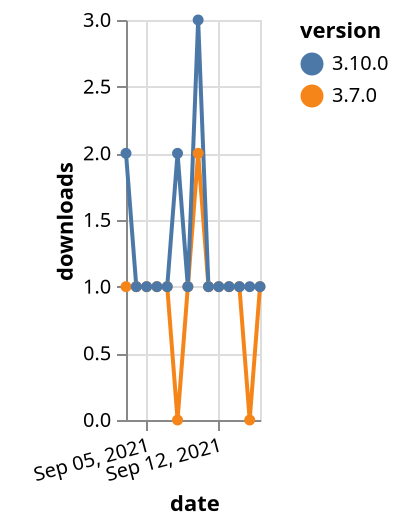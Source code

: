 {"$schema": "https://vega.github.io/schema/vega-lite/v5.json", "description": "A simple bar chart with embedded data.", "data": {"values": [{"date": "2021-09-03", "total": 306, "delta": 1, "version": "3.7.0"}, {"date": "2021-09-04", "total": 307, "delta": 1, "version": "3.7.0"}, {"date": "2021-09-05", "total": 308, "delta": 1, "version": "3.7.0"}, {"date": "2021-09-06", "total": 309, "delta": 1, "version": "3.7.0"}, {"date": "2021-09-07", "total": 310, "delta": 1, "version": "3.7.0"}, {"date": "2021-09-08", "total": 310, "delta": 0, "version": "3.7.0"}, {"date": "2021-09-09", "total": 311, "delta": 1, "version": "3.7.0"}, {"date": "2021-09-10", "total": 313, "delta": 2, "version": "3.7.0"}, {"date": "2021-09-11", "total": 314, "delta": 1, "version": "3.7.0"}, {"date": "2021-09-12", "total": 315, "delta": 1, "version": "3.7.0"}, {"date": "2021-09-13", "total": 316, "delta": 1, "version": "3.7.0"}, {"date": "2021-09-14", "total": 317, "delta": 1, "version": "3.7.0"}, {"date": "2021-09-15", "total": 317, "delta": 0, "version": "3.7.0"}, {"date": "2021-09-16", "total": 318, "delta": 1, "version": "3.7.0"}, {"date": "2021-09-03", "total": 368, "delta": 2, "version": "3.10.0"}, {"date": "2021-09-04", "total": 369, "delta": 1, "version": "3.10.0"}, {"date": "2021-09-05", "total": 370, "delta": 1, "version": "3.10.0"}, {"date": "2021-09-06", "total": 371, "delta": 1, "version": "3.10.0"}, {"date": "2021-09-07", "total": 372, "delta": 1, "version": "3.10.0"}, {"date": "2021-09-08", "total": 374, "delta": 2, "version": "3.10.0"}, {"date": "2021-09-09", "total": 375, "delta": 1, "version": "3.10.0"}, {"date": "2021-09-10", "total": 378, "delta": 3, "version": "3.10.0"}, {"date": "2021-09-11", "total": 379, "delta": 1, "version": "3.10.0"}, {"date": "2021-09-12", "total": 380, "delta": 1, "version": "3.10.0"}, {"date": "2021-09-13", "total": 381, "delta": 1, "version": "3.10.0"}, {"date": "2021-09-14", "total": 382, "delta": 1, "version": "3.10.0"}, {"date": "2021-09-15", "total": 383, "delta": 1, "version": "3.10.0"}, {"date": "2021-09-16", "total": 384, "delta": 1, "version": "3.10.0"}]}, "width": "container", "mark": {"type": "line", "point": {"filled": true}}, "encoding": {"x": {"field": "date", "type": "temporal", "timeUnit": "yearmonthdate", "title": "date", "axis": {"labelAngle": -15}}, "y": {"field": "delta", "type": "quantitative", "title": "downloads"}, "color": {"field": "version", "type": "nominal"}, "tooltip": {"field": "delta"}}}
